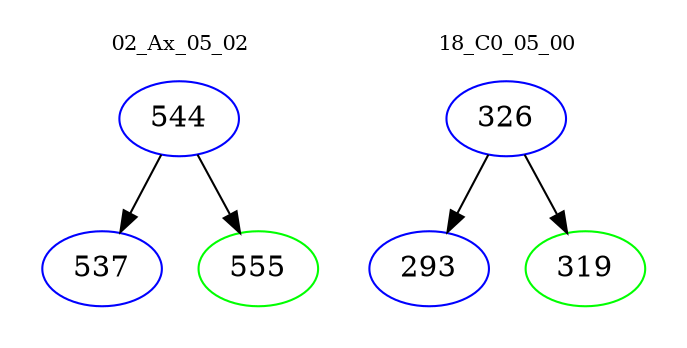 digraph{
subgraph cluster_0 {
color = white
label = "02_Ax_05_02";
fontsize=10;
T0_544 [label="544", color="blue"]
T0_544 -> T0_537 [color="black"]
T0_537 [label="537", color="blue"]
T0_544 -> T0_555 [color="black"]
T0_555 [label="555", color="green"]
}
subgraph cluster_1 {
color = white
label = "18_C0_05_00";
fontsize=10;
T1_326 [label="326", color="blue"]
T1_326 -> T1_293 [color="black"]
T1_293 [label="293", color="blue"]
T1_326 -> T1_319 [color="black"]
T1_319 [label="319", color="green"]
}
}
